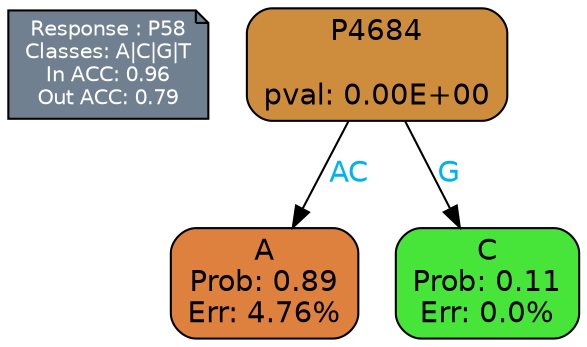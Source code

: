 digraph Tree {
node [shape=box, style="filled, rounded", color="black", fontname=helvetica] ;
graph [ranksep=equally, splines=polylines, bgcolor=transparent, dpi=600] ;
edge [fontname=helvetica] ;
LEGEND [label="Response : P58
Classes: A|C|G|T
In ACC: 0.96
Out ACC: 0.79
",shape=note,align=left,style=filled,fillcolor="slategray",fontcolor="white",fontsize=10];1 [label="P4684

pval: 0.00E+00", fillcolor="#ce8d3d"] ;
2 [label="A
Prob: 0.89
Err: 4.76%", fillcolor="#df813e"] ;
3 [label="C
Prob: 0.11
Err: 0.0%", fillcolor="#47e539"] ;
1 -> 2 [label="AC",fontcolor=deepskyblue2] ;
1 -> 3 [label="G",fontcolor=deepskyblue2] ;
{rank = same; 2;3;}{rank = same; LEGEND;1;}}